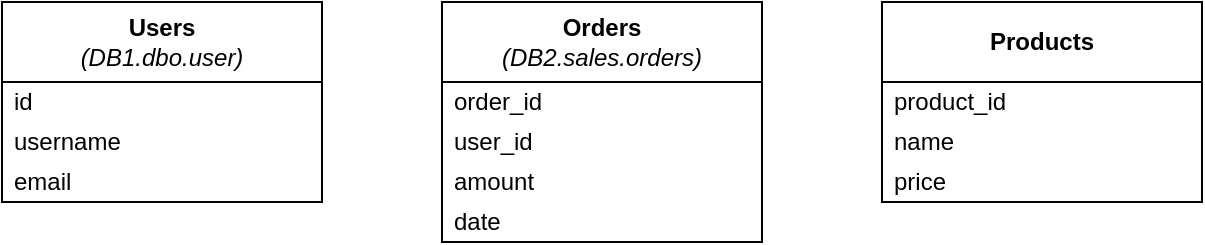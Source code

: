 <mxfile><diagram name="ERD"><mxGraphModel><root><mxCell id="0" /><mxCell id="1" parent="0" /><mxCell id="2" value="&lt;b&gt;Users&lt;/b&gt;&lt;br&gt;&lt;i&gt;(DB1.dbo.user)&lt;/i&gt;" style="shape=swimlane;startSize=40;swimlaneLine=1;html=1;whiteSpace=wrap;" vertex="1" parent="1"><mxGeometry x="40" y="40" width="160" height="100" as="geometry" /></mxCell><mxCell id="3" value="id" style="text;html=1;align=left;verticalAlign=middle;spacingLeft=4;" vertex="1" parent="2"><mxGeometry x="0" y="40" width="160" height="20" as="geometry" /></mxCell><mxCell id="4" value="username" style="text;html=1;align=left;verticalAlign=middle;spacingLeft=4;" vertex="1" parent="2"><mxGeometry x="0" y="60" width="160" height="20" as="geometry" /></mxCell><mxCell id="5" value="email" style="text;html=1;align=left;verticalAlign=middle;spacingLeft=4;" vertex="1" parent="2"><mxGeometry x="0" y="80" width="160" height="20" as="geometry" /></mxCell><mxCell id="6" value="&lt;b&gt;Orders&lt;/b&gt;&lt;br&gt;&lt;i&gt;(DB2.sales.orders)&lt;/i&gt;" style="shape=swimlane;startSize=40;swimlaneLine=1;html=1;whiteSpace=wrap;" vertex="1" parent="1"><mxGeometry x="260" y="40" width="160" height="120" as="geometry" /></mxCell><mxCell id="7" value="order_id" style="text;html=1;align=left;verticalAlign=middle;spacingLeft=4;" vertex="1" parent="6"><mxGeometry x="0" y="40" width="160" height="20" as="geometry" /></mxCell><mxCell id="8" value="user_id" style="text;html=1;align=left;verticalAlign=middle;spacingLeft=4;" vertex="1" parent="6"><mxGeometry x="0" y="60" width="160" height="20" as="geometry" /></mxCell><mxCell id="9" value="amount" style="text;html=1;align=left;verticalAlign=middle;spacingLeft=4;" vertex="1" parent="6"><mxGeometry x="0" y="80" width="160" height="20" as="geometry" /></mxCell><mxCell id="10" value="date" style="text;html=1;align=left;verticalAlign=middle;spacingLeft=4;" vertex="1" parent="6"><mxGeometry x="0" y="100" width="160" height="20" as="geometry" /></mxCell><mxCell id="11" value="&lt;b&gt;Products&lt;/b&gt;" style="shape=swimlane;startSize=40;swimlaneLine=1;html=1;whiteSpace=wrap;" vertex="1" parent="1"><mxGeometry x="480" y="40" width="160" height="100" as="geometry" /></mxCell><mxCell id="12" value="product_id" style="text;html=1;align=left;verticalAlign=middle;spacingLeft=4;" vertex="1" parent="11"><mxGeometry x="0" y="40" width="160" height="20" as="geometry" /></mxCell><mxCell id="13" value="name" style="text;html=1;align=left;verticalAlign=middle;spacingLeft=4;" vertex="1" parent="11"><mxGeometry x="0" y="60" width="160" height="20" as="geometry" /></mxCell><mxCell id="14" value="price" style="text;html=1;align=left;verticalAlign=middle;spacingLeft=4;" vertex="1" parent="11"><mxGeometry x="0" y="80" width="160" height="20" as="geometry" /></mxCell></root></mxGraphModel></diagram></mxfile>